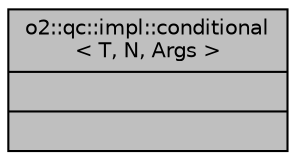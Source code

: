 digraph "o2::qc::impl::conditional&lt; T, N, Args &gt;"
{
 // INTERACTIVE_SVG=YES
  bgcolor="transparent";
  edge [fontname="Helvetica",fontsize="10",labelfontname="Helvetica",labelfontsize="10"];
  node [fontname="Helvetica",fontsize="10",shape=record];
  Node1 [label="{o2::qc::impl::conditional\l\< T, N, Args \>\n||}",height=0.2,width=0.4,color="black", fillcolor="grey75", style="filled" fontcolor="black"];
}
